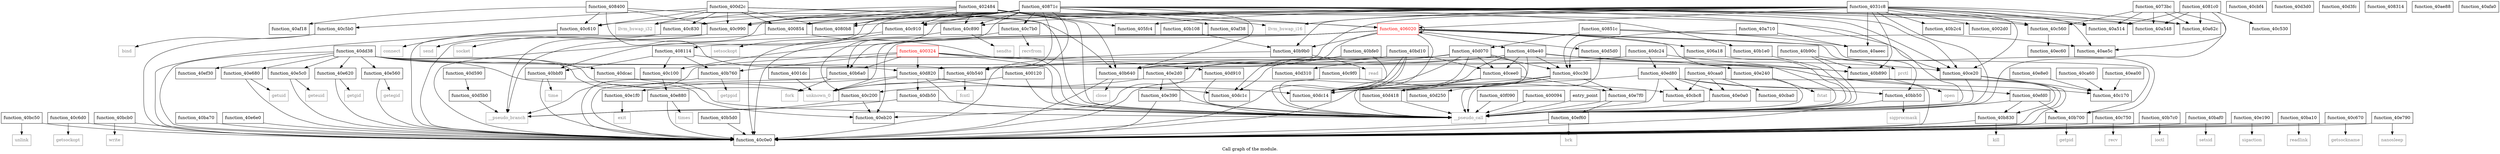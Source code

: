 digraph "Call graph of the module." {
  label="Call graph of the module.";
  node [shape=record];

  Node_function_40bbf0 [label="{function_40bbf0}"];
  Node_function_40b2c4 [label="{function_40b2c4}"];
  Node_function_40cba0 [label="{function_40cba0}"];
  Node_function_40b540 [label="{function_40b540}"];
  Node_function_40b5d0 [label="{function_40b5d0}"];
  Node_function_40bc50 [label="{function_40bc50}"];
  Node_function_40d820 [label="{function_40d820}"];
  Node_function_40c6d0 [label="{function_40c6d0}"];
  Node_function_40d910 [label="{function_40d910}"];
  Node_function_40bcb0 [label="{function_40bcb0}"];
  Node_function_40cbc8 [label="{function_40cbc8}"];
  Node_function_40e2d0 [label="{function_40e2d0}"];
  Node_function_40b640 [label="{function_40b640}"];
  Node_function_40bd10 [label="{function_40bd10}"];
  Node_function_40cbf4 [label="{function_40cbf4}"];
  Node_function_40db50 [label="{function_40db50}"];
  Node_function_40c750 [label="{function_40c750}"];
  Node_function_40dc14 [label="{function_40dc14}"];
  Node_function_40cc30 [label="{function_40cc30}"];
  Node_function_40b6a0 [label="{function_40b6a0}"];
  Node_function_40be40 [label="{function_40be40}"];
  Node_function_40ce20 [label="{function_40ce20}"];
  Node_function_40dc1c [label="{function_40dc1c}"];
  Node_function_40cee0 [label="{function_40cee0}"];
  Node_function_40c7b0 [label="{function_40c7b0}"];
  Node_function_40b700 [label="{function_40b700}"];
  Node_function_40bfe0 [label="{function_40bfe0}"];
  Node_function_40d070 [label="{function_40d070}"];
  Node_function_40c0e0 [label="{function_40c0e0}"];
  Node_function_40b760 [label="{function_40b760}"];
  Node_function_40b7c0 [label="{function_40b7c0}"];
  Node_function_40e390 [label="{function_40e390}"];
  Node_function_40b830 [label="{function_40b830}"];
  Node_function_40d250 [label="{function_40d250}"];
  Node_function_40c100 [label="{function_40c100}"];
  Node_function_40d310 [label="{function_40d310}"];
  Node_function_40c170 [label="{function_40c170}"];
  Node_function_40d3d0 [label="{function_40d3d0}"];
  Node_function_40c200 [label="{function_40c200}"];
  Node_function_40dc24 [label="{function_40dc24}"];
  Node_function_40baf0 [label="{function_40baf0}"];
  Node_function_40bb50 [label="{function_40bb50}"];
  Node_function_40e560 [label="{function_40e560}"];
  Node_function_40b108 [label="{function_40b108}"];
  Node_function_40b1e0 [label="{function_40b1e0}"];
  Node_function_40c830 [label="{function_40c830}"];
  Node_function_40dcac [label="{function_40dcac}"];
  Node_function_40e680 [label="{function_40e680}"];
  Node_function_40c890 [label="{function_40c890}"];
  Node_function_40dd38 [label="{function_40dd38}"];
  Node_function_40e0a0 [label="{function_40e0a0}"];
  Node_function_40c910 [label="{function_40c910}"];
  Node_function_40c990 [label="{function_40c990}"];
  Node_function_40e190 [label="{function_40e190}"];
  Node_function_40c9f0 [label="{function_40c9f0}"];
  Node_function_40e1f0 [label="{function_40e1f0}"];
  Node_function_40ca60 [label="{function_40ca60}"];
  Node_function_40e240 [label="{function_40e240}"];
  Node_function_40caa0 [label="{function_40caa0}"];
  Node_function_40d3fc [label="{function_40d3fc}"];
  Node_function_40b890 [label="{function_40b890}"];
  Node_function_40c530 [label="{function_40c530}"];
  Node_function_40c560 [label="{function_40c560}"];
  Node_function_40b90c [label="{function_40b90c}"];
  Node_function_40e5c0 [label="{function_40e5c0}"];
  Node_function_40d418 [label="{function_40d418}"];
  Node_function_40c5b0 [label="{function_40c5b0}"];
  Node_function_40d590 [label="{function_40d590}"];
  Node_function_40d5b0 [label="{function_40d5b0}"];
  Node_function_40c610 [label="{function_40c610}"];
  Node_function_40b9b0 [label="{function_40b9b0}"];
  Node_function_40ba10 [label="{function_40ba10}"];
  Node_function_40ba70 [label="{function_40ba70}"];
  Node_function_40e620 [label="{function_40e620}"];
  Node_function_40d5d0 [label="{function_40d5d0}"];
  Node_function_40c670 [label="{function_40c670}"];
  Node_function_40ea00 [label="{function_40ea00}"];
  Node_function_40eb20 [label="{function_40eb20}"];
  Node_function_40ec60 [label="{function_40ec60}"];
  Node_function_40ed80 [label="{function_40ed80}"];
  Node_function_40ef30 [label="{function_40ef30}"];
  Node_kill [color="gray50", fontcolor="gray50", label="{kill}"];
  Node_function_40e6e0 [label="{function_40e6e0}"];
  Node_function_40e790 [label="{function_40e790}"];
  Node_function_40e7f0 [label="{function_40e7f0}"];
  Node_function_40e880 [label="{function_40e880}"];
  Node_function_40e8e0 [label="{function_40e8e0}"];
  Node_llvm_bswap_i32 [color="gray50", fontcolor="gray50", label="{llvm_bswap_i32}"];
  Node_llvm_bswap_i16 [color="gray50", fontcolor="gray50", label="{llvm_bswap_i16}"];
  Node_function_40ef60 [label="{function_40ef60}"];
  Node_function_40efd0 [label="{function_40efd0}"];
  Node_function_40f090 [label="{function_40f090}"];
  Node_unknown_0 [color="gray50", fontcolor="gray50", label="{unknown_0}"];
  Node_fcntl [color="gray50", fontcolor="gray50", label="{fcntl}"];
  Node_close [color="gray50", fontcolor="gray50", label="{close}"];
  Node_fork [color="gray50", fontcolor="gray50", label="{fork}"];
  Node_getpid [color="gray50", fontcolor="gray50", label="{getpid}"];
  Node_getppid [color="gray50", fontcolor="gray50", label="{getppid}"];
  Node_ioctl [color="gray50", fontcolor="gray50", label="{ioctl}"];
  Node_open [color="gray50", fontcolor="gray50", label="{open}"];
  Node_prctl [color="gray50", fontcolor="gray50", label="{prctl}"];
  Node_read [color="gray50", fontcolor="gray50", label="{read}"];
  Node_readlink [color="gray50", fontcolor="gray50", label="{readlink}"];
  Node_setsid [color="gray50", fontcolor="gray50", label="{setsid}"];
  Node_sigprocmask [color="gray50", fontcolor="gray50", label="{sigprocmask}"];
  Node_time [color="gray50", fontcolor="gray50", label="{time}"];
  Node_unlink [color="gray50", fontcolor="gray50", label="{unlink}"];
  Node_write [color="gray50", fontcolor="gray50", label="{write}"];
  Node_bind [color="gray50", fontcolor="gray50", label="{bind}"];
  Node_connect [color="gray50", fontcolor="gray50", label="{connect}"];
  Node_getsockname [color="gray50", fontcolor="gray50", label="{getsockname}"];
  Node_getsockopt [color="gray50", fontcolor="gray50", label="{getsockopt}"];
  Node_recv [color="gray50", fontcolor="gray50", label="{recv}"];
  Node_recvfrom [color="gray50", fontcolor="gray50", label="{recvfrom}"];
  Node_send [color="gray50", fontcolor="gray50", label="{send}"];
  Node_sendto [color="gray50", fontcolor="gray50", label="{sendto}"];
  Node_setsockopt [color="gray50", fontcolor="gray50", label="{setsockopt}"];
  Node_socket [color="gray50", fontcolor="gray50", label="{socket}"];
  Node_sigaction [color="gray50", fontcolor="gray50", label="{sigaction}"];
  Node_exit [color="gray50", fontcolor="gray50", label="{exit}"];
  Node_fstat [color="gray50", fontcolor="gray50", label="{fstat}"];
  Node_getegid [color="gray50", fontcolor="gray50", label="{getegid}"];
  Node_geteuid [color="gray50", fontcolor="gray50", label="{geteuid}"];
  Node_getgid [color="gray50", fontcolor="gray50", label="{getgid}"];
  Node_getuid [color="gray50", fontcolor="gray50", label="{getuid}"];
  Node_nanosleep [color="gray50", fontcolor="gray50", label="{nanosleep}"];
  Node_times [color="gray50", fontcolor="gray50", label="{times}"];
  Node_brk [color="gray50", fontcolor="gray50", label="{brk}"];
  Node___pseudo_call [color="gray50", fontcolor="gray50", label="{__pseudo_call}"];
  Node___pseudo_branch [color="gray50", fontcolor="gray50", label="{__pseudo_branch}"];
  Node_function_400094 [label="{function_400094}"];
  Node_function_400120 [label="{function_400120}"];
  Node_function_4001dc [label="{function_4001dc}"];
  Node_entry_point [label="{entry_point}"];
  Node_function_4002d0 [label="{function_4002d0}"];
  Node_function_400324 [color="red", fontcolor="red", label="{function_400324}"];
  Node_function_400854 [label="{function_400854}"];
  Node_function_408114 [label="{function_408114}"];
  Node_function_400d2c [label="{function_400d2c}"];
  Node_function_402484 [label="{function_402484}"];
  Node_function_4031c8 [label="{function_4031c8}"];
  Node_function_405fc4 [label="{function_405fc4}"];
  Node_function_406020 [color="red", fontcolor="red", label="{function_406020}"];
  Node_function_406a18 [label="{function_406a18}"];
  Node_function_4073bc [label="{function_4073bc}"];
  Node_function_4080b8 [label="{function_4080b8}"];
  Node_function_4081c0 [label="{function_4081c0}"];
  Node_function_408314 [label="{function_408314}"];
  Node_function_408400 [label="{function_408400}"];
  Node_function_40851c [label="{function_40851c}"];
  Node_function_40871c [label="{function_40871c}"];
  Node_function_40a514 [label="{function_40a514}"];
  Node_function_40a548 [label="{function_40a548}"];
  Node_function_40a62c [label="{function_40a62c}"];
  Node_function_40a710 [label="{function_40a710}"];
  Node_function_40ae5c [label="{function_40ae5c}"];
  Node_function_40ae88 [label="{function_40ae88}"];
  Node_function_40aeec [label="{function_40aeec}"];
  Node_function_40af18 [label="{function_40af18}"];
  Node_function_40af38 [label="{function_40af38}"];
  Node_function_40afa0 [label="{function_40afa0}"];
  Node_function_40bbf0 -> Node_function_40c0e0;
  Node_function_40bbf0 -> Node_time;
  Node_function_40b540 -> Node_unknown_0;
  Node_function_40b540 -> Node_fcntl;
  Node_function_40b5d0 -> Node_function_40c0e0;
  Node_function_40bc50 -> Node_function_40c0e0;
  Node_function_40bc50 -> Node_unlink;
  Node_function_40d820 -> Node_function_40db50;
  Node_function_40d820 -> Node_function_40dc14;
  Node_function_40d820 -> Node_function_40dc1c;
  Node_function_40d820 -> Node_function_40e1f0;
  Node_function_40d820 -> Node_unknown_0;
  Node_function_40d820 -> Node___pseudo_call;
  Node_function_40c6d0 -> Node_function_40c0e0;
  Node_function_40c6d0 -> Node_getsockopt;
  Node_function_40d910 -> Node___pseudo_call;
  Node_function_40bcb0 -> Node_function_40c0e0;
  Node_function_40bcb0 -> Node_write;
  Node_function_40e2d0 -> Node_function_40e390;
  Node_function_40e2d0 -> Node_function_40c200;
  Node_function_40e2d0 -> Node___pseudo_call;
  Node_function_40b640 -> Node_function_40c0e0;
  Node_function_40b640 -> Node_close;
  Node_function_40bd10 -> Node_function_40b640;
  Node_function_40bd10 -> Node_function_40dc14;
  Node_function_40bd10 -> Node_function_40dc1c;
  Node_function_40bd10 -> Node_function_40cee0;
  Node_function_40bd10 -> Node_function_40c0e0;
  Node_function_40bd10 -> Node___pseudo_call;
  Node_function_40db50 -> Node___pseudo_call;
  Node_function_40db50 -> Node___pseudo_branch;
  Node_function_40c750 -> Node_function_40c0e0;
  Node_function_40c750 -> Node_recv;
  Node_function_40cc30 -> Node_function_40dc14;
  Node_function_40cc30 -> Node_function_40d250;
  Node_function_40cc30 -> Node_function_40d418;
  Node_function_40cc30 -> Node_function_40e7f0;
  Node_function_40cc30 -> Node___pseudo_call;
  Node_function_40b6a0 -> Node_function_40c0e0;
  Node_function_40b6a0 -> Node_fork;
  Node_function_40be40 -> Node_function_40b540;
  Node_function_40be40 -> Node_function_40b640;
  Node_function_40be40 -> Node_function_40dc14;
  Node_function_40be40 -> Node_function_40cc30;
  Node_function_40be40 -> Node_function_40ce20;
  Node_function_40be40 -> Node_function_40cee0;
  Node_function_40be40 -> Node_function_40c0e0;
  Node_function_40be40 -> Node_function_40e240;
  Node_function_40be40 -> Node_function_40b890;
  Node_function_40ce20 -> Node_function_40c0e0;
  Node_function_40ce20 -> Node_function_40c170;
  Node_function_40ce20 -> Node___pseudo_call;
  Node_function_40cee0 -> Node_function_40dc14;
  Node_function_40cee0 -> Node_function_40d418;
  Node_function_40cee0 -> Node_function_40e7f0;
  Node_function_40cee0 -> Node___pseudo_call;
  Node_function_40c7b0 -> Node_function_40c0e0;
  Node_function_40c7b0 -> Node_recvfrom;
  Node_function_40b700 -> Node_function_40c0e0;
  Node_function_40b700 -> Node_getpid;
  Node_function_40bfe0 -> Node_function_40e2d0;
  Node_function_40bfe0 -> Node_function_40dc14;
  Node_function_40bfe0 -> Node_function_40dc1c;
  Node_function_40d070 -> Node_function_40dc14;
  Node_function_40d070 -> Node_function_40cc30;
  Node_function_40d070 -> Node_function_40cee0;
  Node_function_40d070 -> Node_function_40d310;
  Node_function_40d070 -> Node_function_40d418;
  Node_function_40d070 -> Node_function_40eb20;
  Node_function_40d070 -> Node___pseudo_call;
  Node_function_40b760 -> Node_function_40c0e0;
  Node_function_40b760 -> Node_getppid;
  Node_function_40b7c0 -> Node_function_40c0e0;
  Node_function_40b7c0 -> Node_ioctl;
  Node_function_40e390 -> Node_function_40c0e0;
  Node_function_40e390 -> Node___pseudo_call;
  Node_function_40b830 -> Node_function_40c0e0;
  Node_function_40b830 -> Node_kill;
  Node_function_40c100 -> Node_function_40e880;
  Node_function_40c200 -> Node_function_40eb20;
  Node_function_40c200 -> Node___pseudo_branch;
  Node_function_40dc24 -> Node_function_40b540;
  Node_function_40dc24 -> Node_function_40b890;
  Node_function_40dc24 -> Node_function_40ed80;
  Node_function_40baf0 -> Node_function_40c0e0;
  Node_function_40baf0 -> Node_setsid;
  Node_function_40bb50 -> Node_function_40c0e0;
  Node_function_40bb50 -> Node_sigprocmask;
  Node_function_40e560 -> Node_function_40c0e0;
  Node_function_40e560 -> Node_getegid;
  Node_function_40b108 -> Node_function_40b9b0;
  Node_function_40b1e0 -> Node___pseudo_call;
  Node_function_40c830 -> Node_function_40c0e0;
  Node_function_40c830 -> Node_send;
  Node_function_40dcac -> Node_unknown_0;
  Node_function_40e680 -> Node_function_40c0e0;
  Node_function_40e680 -> Node_getuid;
  Node_function_40c890 -> Node_function_40c0e0;
  Node_function_40c890 -> Node_sendto;
  Node_function_40dd38 -> Node_function_40d820;
  Node_function_40dd38 -> Node_function_40c0e0;
  Node_function_40dd38 -> Node_function_40c170;
  Node_function_40dd38 -> Node_function_40e560;
  Node_function_40dd38 -> Node_function_40dcac;
  Node_function_40dd38 -> Node_function_40e680;
  Node_function_40dd38 -> Node_function_40e5c0;
  Node_function_40dd38 -> Node_function_40e620;
  Node_function_40dd38 -> Node_function_40eb20;
  Node_function_40dd38 -> Node_function_40ef30;
  Node_function_40dd38 -> Node_unknown_0;
  Node_function_40dd38 -> Node___pseudo_call;
  Node_function_40e0a0 -> Node___pseudo_call;
  Node_function_40c910 -> Node_function_40c0e0;
  Node_function_40c910 -> Node_setsockopt;
  Node_function_40c990 -> Node_function_40c0e0;
  Node_function_40c990 -> Node_socket;
  Node_function_40e190 -> Node_function_40c0e0;
  Node_function_40e190 -> Node_sigaction;
  Node_function_40c9f0 -> Node_function_40cbc8;
  Node_function_40c9f0 -> Node_function_40c0e0;
  Node_function_40e1f0 -> Node_exit;
  Node_function_40ca60 -> Node_function_40c170;
  Node_function_40e240 -> Node_fstat;
  Node_function_40e240 -> Node___pseudo_call;
  Node_function_40caa0 -> Node_function_40cba0;
  Node_function_40caa0 -> Node_function_40cbc8;
  Node_function_40caa0 -> Node_function_40c0e0;
  Node_function_40caa0 -> Node_function_40e0a0;
  Node_function_40b890 -> Node_function_40c0e0;
  Node_function_40b890 -> Node_open;
  Node_function_40c560 -> Node_function_40ec60;
  Node_function_40b90c -> Node_function_40b890;
  Node_function_40b90c -> Node_prctl;
  Node_function_40b90c -> Node___pseudo_call;
  Node_function_40e5c0 -> Node_function_40c0e0;
  Node_function_40e5c0 -> Node_geteuid;
  Node_function_40d418 -> Node___pseudo_call;
  Node_function_40c5b0 -> Node_function_40c0e0;
  Node_function_40c5b0 -> Node_bind;
  Node_function_40d590 -> Node_function_40d5b0;
  Node_function_40d5b0 -> Node___pseudo_branch;
  Node_function_40c610 -> Node_function_40c0e0;
  Node_function_40c610 -> Node_connect;
  Node_function_40b9b0 -> Node_function_40c0e0;
  Node_function_40b9b0 -> Node_read;
  Node_function_40ba10 -> Node_function_40c0e0;
  Node_function_40ba10 -> Node_readlink;
  Node_function_40ba70 -> Node_function_40c0e0;
  Node_function_40e620 -> Node_function_40c0e0;
  Node_function_40e620 -> Node_getgid;
  Node_function_40d5d0 -> Node___pseudo_call;
  Node_function_40c670 -> Node_function_40c0e0;
  Node_function_40c670 -> Node_getsockname;
  Node_function_40ea00 -> Node_function_40c170;
  Node_function_40ed80 -> Node_function_40cbc8;
  Node_function_40ed80 -> Node_function_40dc14;
  Node_function_40ed80 -> Node_function_40bb50;
  Node_function_40ed80 -> Node_function_40e0a0;
  Node_function_40ed80 -> Node_function_40efd0;
  Node_function_40ed80 -> Node___pseudo_call;
  Node_function_40e6e0 -> Node_function_40c0e0;
  Node_function_40e790 -> Node_function_40c0e0;
  Node_function_40e790 -> Node_nanosleep;
  Node_function_40e7f0 -> Node_function_40ef60;
  Node_function_40e7f0 -> Node___pseudo_call;
  Node_function_40e880 -> Node_function_40c0e0;
  Node_function_40e880 -> Node_times;
  Node_function_40e8e0 -> Node_function_40c170;
  Node_function_40ef60 -> Node_function_40c0e0;
  Node_function_40ef60 -> Node_brk;
  Node_function_40efd0 -> Node_function_40b700;
  Node_function_40efd0 -> Node_function_40b830;
  Node_function_40efd0 -> Node___pseudo_call;
  Node_function_40f090 -> Node___pseudo_call;
  Node_function_400094 -> Node___pseudo_call;
  Node_function_400120 -> Node_unknown_0;
  Node_function_400120 -> Node___pseudo_call;
  Node_function_4001dc -> Node_unknown_0;
  Node_entry_point -> Node___pseudo_call;
  Node_function_400324 -> Node_function_40d820;
  Node_function_400324 -> Node_function_40d910;
  Node_function_400324 -> Node_function_40b6a0;
  Node_function_400324 -> Node_function_40b760;
  Node_function_400324 -> Node_function_40b830;
  Node_function_400324 -> Node___pseudo_call;
  Node_function_400324 -> Node___pseudo_branch;
  Node_function_400854 -> Node___pseudo_call;
  Node_function_400854 -> Node___pseudo_branch;
  Node_function_408114 -> Node_function_40bbf0;
  Node_function_408114 -> Node_function_40b700;
  Node_function_408114 -> Node_function_40b760;
  Node_function_408114 -> Node_function_40c100;
  Node_function_400d2c -> Node_function_40ce20;
  Node_function_400d2c -> Node_function_40c830;
  Node_function_400d2c -> Node_function_40c990;
  Node_function_400d2c -> Node_function_40c5b0;
  Node_function_400d2c -> Node_function_40c610;
  Node_function_400d2c -> Node_llvm_bswap_i32;
  Node_function_400d2c -> Node___pseudo_call;
  Node_function_400d2c -> Node_function_400854;
  Node_function_400d2c -> Node_function_4080b8;
  Node_function_402484 -> Node_function_40b640;
  Node_function_402484 -> Node_function_40ce20;
  Node_function_402484 -> Node_function_40c890;
  Node_function_402484 -> Node_function_40c910;
  Node_function_402484 -> Node_function_40c990;
  Node_function_402484 -> Node_llvm_bswap_i32;
  Node_function_402484 -> Node_llvm_bswap_i16;
  Node_function_402484 -> Node___pseudo_call;
  Node_function_402484 -> Node_function_400854;
  Node_function_402484 -> Node_function_405fc4;
  Node_function_402484 -> Node_function_406020;
  Node_function_402484 -> Node_function_4080b8;
  Node_function_4031c8 -> Node_function_40b2c4;
  Node_function_4031c8 -> Node_function_40b640;
  Node_function_4031c8 -> Node_function_40ce20;
  Node_function_4031c8 -> Node_function_40c890;
  Node_function_4031c8 -> Node_function_40c910;
  Node_function_4031c8 -> Node_function_40c990;
  Node_function_4031c8 -> Node_function_40b890;
  Node_function_4031c8 -> Node_function_40c560;
  Node_function_4031c8 -> Node_function_40b9b0;
  Node_function_4031c8 -> Node_llvm_bswap_i16;
  Node_function_4031c8 -> Node___pseudo_call;
  Node_function_4031c8 -> Node_function_4002d0;
  Node_function_4031c8 -> Node_function_400854;
  Node_function_4031c8 -> Node_function_405fc4;
  Node_function_4031c8 -> Node_function_406020;
  Node_function_4031c8 -> Node_function_4080b8;
  Node_function_4031c8 -> Node_function_40a514;
  Node_function_4031c8 -> Node_function_40a548;
  Node_function_4031c8 -> Node_function_40a62c;
  Node_function_4031c8 -> Node_function_40ae5c;
  Node_function_4031c8 -> Node_function_40aeec;
  Node_function_406020 -> Node_function_40b640;
  Node_function_406020 -> Node_function_40dc14;
  Node_function_406020 -> Node_function_40b6a0;
  Node_function_406020 -> Node_function_40be40;
  Node_function_406020 -> Node_function_40b700;
  Node_function_406020 -> Node_function_40c100;
  Node_function_406020 -> Node_function_40bb50;
  Node_function_406020 -> Node_function_40b9b0;
  Node_function_406020 -> Node_function_40d5d0;
  Node_function_406020 -> Node_function_40eb20;
  Node_function_406020 -> Node_unknown_0;
  Node_function_406020 -> Node___pseudo_call;
  Node_function_406020 -> Node_function_406020;
  Node_function_406020 -> Node_function_406a18;
  Node_function_406a18 -> Node___pseudo_call;
  Node_function_4073bc -> Node_function_40c560;
  Node_function_4073bc -> Node___pseudo_call;
  Node_function_4073bc -> Node_function_40a514;
  Node_function_4073bc -> Node_function_40a548;
  Node_function_4073bc -> Node_function_40a62c;
  Node_function_4081c0 -> Node_function_40c530;
  Node_function_4081c0 -> Node_function_40a514;
  Node_function_4081c0 -> Node_function_40a548;
  Node_function_4081c0 -> Node_function_40a62c;
  Node_function_4081c0 -> Node_function_40ae5c;
  Node_function_408400 -> Node_function_40b540;
  Node_function_408400 -> Node_function_40b640;
  Node_function_408400 -> Node_function_40c990;
  Node_function_408400 -> Node_function_40c610;
  Node_function_408400 -> Node_function_40af18;
  Node_function_40851c -> Node_function_40cc30;
  Node_function_40851c -> Node_function_40d070;
  Node_function_40851c -> Node_function_40ae5c;
  Node_function_40851c -> Node_function_40aeec;
  Node_function_40871c -> Node_function_40bbf0;
  Node_function_40871c -> Node_function_40b540;
  Node_function_40871c -> Node_function_40d820;
  Node_function_40871c -> Node_function_40b640;
  Node_function_40871c -> Node_function_40b6a0;
  Node_function_40871c -> Node_function_40ce20;
  Node_function_40871c -> Node_function_40c7b0;
  Node_function_40871c -> Node_function_40c200;
  Node_function_40871c -> Node_function_40b1e0;
  Node_function_40871c -> Node_function_40c830;
  Node_function_40871c -> Node_function_40c890;
  Node_function_40871c -> Node_function_40c910;
  Node_function_40871c -> Node_function_40c990;
  Node_function_40871c -> Node_function_40c560;
  Node_function_40871c -> Node_function_40c610;
  Node_function_40871c -> Node___pseudo_call;
  Node_function_40871c -> Node___pseudo_branch;
  Node_function_40871c -> Node_function_408114;
  Node_function_40871c -> Node_function_406020;
  Node_function_40871c -> Node_function_4080b8;
  Node_function_40871c -> Node_function_40a514;
  Node_function_40871c -> Node_function_40a548;
  Node_function_40871c -> Node_function_40a62c;
  Node_function_40871c -> Node_function_40af38;
  Node_function_40a710 -> Node_function_40cc30;
  Node_function_40a710 -> Node_function_40aeec;
}
